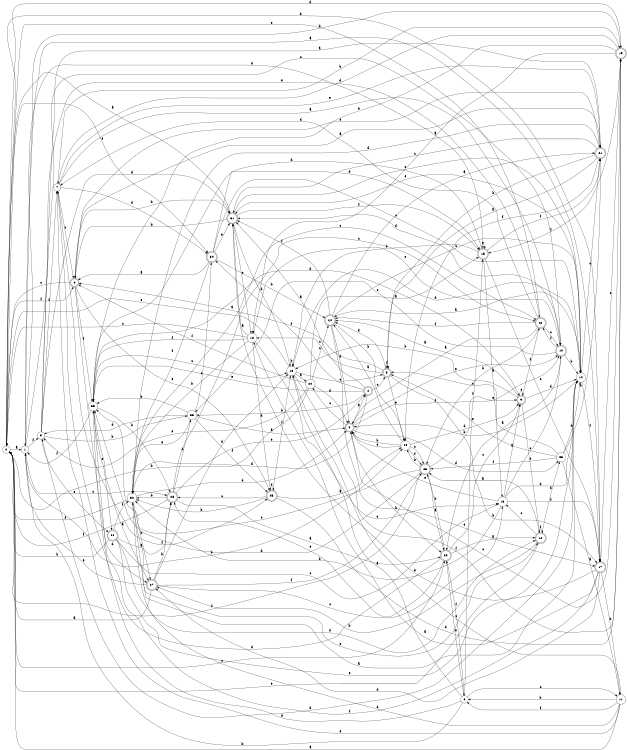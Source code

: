 digraph n30_9 {
__start0 [label="" shape="none"];

rankdir=LR;
size="8,5";

s0 [style="filled", color="black", fillcolor="white" shape="circle", label="0"];
s1 [style="filled", color="black", fillcolor="white" shape="circle", label="1"];
s2 [style="rounded,filled", color="black", fillcolor="white" shape="doublecircle", label="2"];
s3 [style="filled", color="black", fillcolor="white" shape="circle", label="3"];
s4 [style="rounded,filled", color="black", fillcolor="white" shape="doublecircle", label="4"];
s5 [style="rounded,filled", color="black", fillcolor="white" shape="doublecircle", label="5"];
s6 [style="filled", color="black", fillcolor="white" shape="circle", label="6"];
s7 [style="filled", color="black", fillcolor="white" shape="circle", label="7"];
s8 [style="rounded,filled", color="black", fillcolor="white" shape="doublecircle", label="8"];
s9 [style="rounded,filled", color="black", fillcolor="white" shape="doublecircle", label="9"];
s10 [style="rounded,filled", color="black", fillcolor="white" shape="doublecircle", label="10"];
s11 [style="filled", color="black", fillcolor="white" shape="circle", label="11"];
s12 [style="rounded,filled", color="black", fillcolor="white" shape="doublecircle", label="12"];
s13 [style="filled", color="black", fillcolor="white" shape="circle", label="13"];
s14 [style="filled", color="black", fillcolor="white" shape="circle", label="14"];
s15 [style="rounded,filled", color="black", fillcolor="white" shape="doublecircle", label="15"];
s16 [style="filled", color="black", fillcolor="white" shape="circle", label="16"];
s17 [style="rounded,filled", color="black", fillcolor="white" shape="doublecircle", label="17"];
s18 [style="filled", color="black", fillcolor="white" shape="circle", label="18"];
s19 [style="rounded,filled", color="black", fillcolor="white" shape="doublecircle", label="19"];
s20 [style="filled", color="black", fillcolor="white" shape="circle", label="20"];
s21 [style="rounded,filled", color="black", fillcolor="white" shape="doublecircle", label="21"];
s22 [style="rounded,filled", color="black", fillcolor="white" shape="doublecircle", label="22"];
s23 [style="rounded,filled", color="black", fillcolor="white" shape="doublecircle", label="23"];
s24 [style="rounded,filled", color="black", fillcolor="white" shape="doublecircle", label="24"];
s25 [style="rounded,filled", color="black", fillcolor="white" shape="doublecircle", label="25"];
s26 [style="rounded,filled", color="black", fillcolor="white" shape="doublecircle", label="26"];
s27 [style="rounded,filled", color="black", fillcolor="white" shape="doublecircle", label="27"];
s28 [style="rounded,filled", color="black", fillcolor="white" shape="doublecircle", label="28"];
s29 [style="filled", color="black", fillcolor="white" shape="circle", label="29"];
s30 [style="rounded,filled", color="black", fillcolor="white" shape="doublecircle", label="30"];
s31 [style="rounded,filled", color="black", fillcolor="white" shape="doublecircle", label="31"];
s32 [style="filled", color="black", fillcolor="white" shape="circle", label="32"];
s33 [style="filled", color="black", fillcolor="white" shape="circle", label="33"];
s34 [style="rounded,filled", color="black", fillcolor="white" shape="doublecircle", label="34"];
s35 [style="filled", color="black", fillcolor="white" shape="circle", label="35"];
s36 [style="filled", color="black", fillcolor="white" shape="circle", label="36"];
s0 -> s1 [label="a"];
s0 -> s17 [label="b"];
s0 -> s23 [label="c"];
s0 -> s19 [label="d"];
s0 -> s34 [label="e"];
s0 -> s4 [label="f"];
s1 -> s17 [label="a"];
s1 -> s29 [label="b"];
s1 -> s28 [label="c"];
s1 -> s15 [label="d"];
s1 -> s22 [label="e"];
s1 -> s3 [label="f"];
s2 -> s31 [label="a"];
s2 -> s33 [label="b"];
s2 -> s5 [label="c"];
s2 -> s32 [label="d"];
s2 -> s35 [label="e"];
s2 -> s34 [label="f"];
s3 -> s21 [label="a"];
s3 -> s33 [label="b"];
s3 -> s10 [label="c"];
s3 -> s31 [label="d"];
s3 -> s30 [label="e"];
s3 -> s7 [label="f"];
s4 -> s21 [label="a"];
s4 -> s31 [label="b"];
s4 -> s0 [label="c"];
s4 -> s27 [label="d"];
s4 -> s25 [label="e"];
s4 -> s35 [label="f"];
s5 -> s4 [label="a"];
s5 -> s17 [label="b"];
s5 -> s18 [label="c"];
s5 -> s24 [label="d"];
s5 -> s29 [label="e"];
s5 -> s5 [label="f"];
s6 -> s16 [label="a"];
s6 -> s1 [label="b"];
s6 -> s11 [label="c"];
s6 -> s35 [label="d"];
s6 -> s23 [label="e"];
s6 -> s15 [label="f"];
s7 -> s10 [label="a"];
s7 -> s19 [label="b"];
s7 -> s4 [label="c"];
s7 -> s34 [label="d"];
s7 -> s21 [label="e"];
s7 -> s25 [label="f"];
s8 -> s2 [label="a"];
s8 -> s23 [label="b"];
s8 -> s20 [label="c"];
s8 -> s36 [label="d"];
s8 -> s10 [label="e"];
s8 -> s9 [label="f"];
s9 -> s24 [label="a"];
s9 -> s16 [label="b"];
s9 -> s9 [label="c"];
s9 -> s14 [label="d"];
s9 -> s12 [label="e"];
s9 -> s22 [label="f"];
s10 -> s23 [label="a"];
s10 -> s14 [label="b"];
s10 -> s33 [label="c"];
s10 -> s31 [label="d"];
s10 -> s18 [label="e"];
s10 -> s22 [label="f"];
s11 -> s0 [label="a"];
s11 -> s6 [label="b"];
s11 -> s16 [label="c"];
s11 -> s32 [label="d"];
s11 -> s7 [label="e"];
s11 -> s6 [label="f"];
s12 -> s26 [label="a"];
s12 -> s27 [label="b"];
s12 -> s13 [label="c"];
s12 -> s36 [label="d"];
s12 -> s0 [label="e"];
s12 -> s12 [label="f"];
s13 -> s9 [label="a"];
s13 -> s32 [label="b"];
s13 -> s10 [label="c"];
s13 -> s14 [label="d"];
s13 -> s8 [label="e"];
s13 -> s17 [label="f"];
s14 -> s24 [label="a"];
s14 -> s8 [label="b"];
s14 -> s21 [label="c"];
s14 -> s3 [label="d"];
s14 -> s31 [label="e"];
s14 -> s17 [label="f"];
s15 -> s13 [label="a"];
s15 -> s16 [label="b"];
s15 -> s17 [label="c"];
s15 -> s35 [label="d"];
s15 -> s15 [label="e"];
s15 -> s21 [label="f"];
s16 -> s20 [label="a"];
s16 -> s16 [label="b"];
s16 -> s5 [label="c"];
s16 -> s14 [label="d"];
s16 -> s0 [label="e"];
s16 -> s19 [label="f"];
s17 -> s18 [label="a"];
s17 -> s11 [label="b"];
s17 -> s19 [label="c"];
s17 -> s27 [label="d"];
s17 -> s31 [label="e"];
s17 -> s35 [label="f"];
s18 -> s31 [label="a"];
s18 -> s32 [label="b"];
s18 -> s0 [label="c"];
s18 -> s25 [label="d"];
s18 -> s13 [label="e"];
s18 -> s35 [label="f"];
s19 -> s18 [label="a"];
s19 -> s1 [label="b"];
s19 -> s8 [label="c"];
s19 -> s7 [label="d"];
s19 -> s35 [label="e"];
s19 -> s15 [label="f"];
s20 -> s15 [label="a"];
s20 -> s0 [label="b"];
s20 -> s24 [label="c"];
s20 -> s8 [label="d"];
s20 -> s3 [label="e"];
s20 -> s4 [label="f"];
s21 -> s5 [label="a"];
s21 -> s5 [label="b"];
s21 -> s31 [label="c"];
s21 -> s32 [label="d"];
s21 -> s4 [label="e"];
s21 -> s29 [label="f"];
s22 -> s8 [label="a"];
s22 -> s26 [label="b"];
s22 -> s10 [label="c"];
s22 -> s7 [label="d"];
s22 -> s0 [label="e"];
s22 -> s24 [label="f"];
s23 -> s12 [label="a"];
s23 -> s26 [label="b"];
s23 -> s9 [label="c"];
s23 -> s7 [label="d"];
s23 -> s28 [label="e"];
s23 -> s6 [label="f"];
s24 -> s21 [label="a"];
s24 -> s29 [label="b"];
s24 -> s14 [label="c"];
s24 -> s8 [label="d"];
s24 -> s17 [label="e"];
s24 -> s31 [label="f"];
s25 -> s29 [label="a"];
s25 -> s32 [label="b"];
s25 -> s28 [label="c"];
s25 -> s19 [label="d"];
s25 -> s25 [label="e"];
s25 -> s16 [label="f"];
s26 -> s23 [label="a"];
s26 -> s29 [label="b"];
s26 -> s35 [label="c"];
s26 -> s35 [label="d"];
s26 -> s10 [label="e"];
s26 -> s0 [label="f"];
s27 -> s0 [label="a"];
s27 -> s28 [label="b"];
s27 -> s13 [label="c"];
s27 -> s16 [label="d"];
s27 -> s1 [label="e"];
s27 -> s26 [label="f"];
s28 -> s23 [label="a"];
s28 -> s32 [label="b"];
s28 -> s22 [label="c"];
s28 -> s33 [label="d"];
s28 -> s2 [label="e"];
s28 -> s0 [label="f"];
s29 -> s24 [label="a"];
s29 -> s8 [label="b"];
s29 -> s26 [label="c"];
s29 -> s9 [label="d"];
s29 -> s8 [label="e"];
s29 -> s26 [label="f"];
s30 -> s28 [label="a"];
s30 -> s0 [label="b"];
s30 -> s13 [label="c"];
s30 -> s12 [label="d"];
s30 -> s14 [label="e"];
s30 -> s32 [label="f"];
s31 -> s0 [label="a"];
s31 -> s4 [label="b"];
s31 -> s18 [label="c"];
s31 -> s16 [label="d"];
s31 -> s14 [label="e"];
s31 -> s15 [label="f"];
s32 -> s14 [label="a"];
s32 -> s27 [label="b"];
s32 -> s22 [label="c"];
s32 -> s8 [label="d"];
s32 -> s12 [label="e"];
s32 -> s0 [label="f"];
s33 -> s8 [label="a"];
s33 -> s35 [label="b"];
s33 -> s34 [label="c"];
s33 -> s3 [label="d"];
s33 -> s32 [label="e"];
s33 -> s25 [label="f"];
s34 -> s4 [label="a"];
s34 -> s24 [label="b"];
s34 -> s14 [label="c"];
s34 -> s15 [label="d"];
s34 -> s31 [label="e"];
s34 -> s32 [label="f"];
s35 -> s27 [label="a"];
s35 -> s28 [label="b"];
s35 -> s16 [label="c"];
s35 -> s9 [label="d"];
s35 -> s30 [label="e"];
s35 -> s1 [label="f"];
s36 -> s11 [label="a"];
s36 -> s21 [label="b"];
s36 -> s5 [label="c"];
s36 -> s14 [label="d"];
s36 -> s5 [label="e"];
s36 -> s26 [label="f"];

}